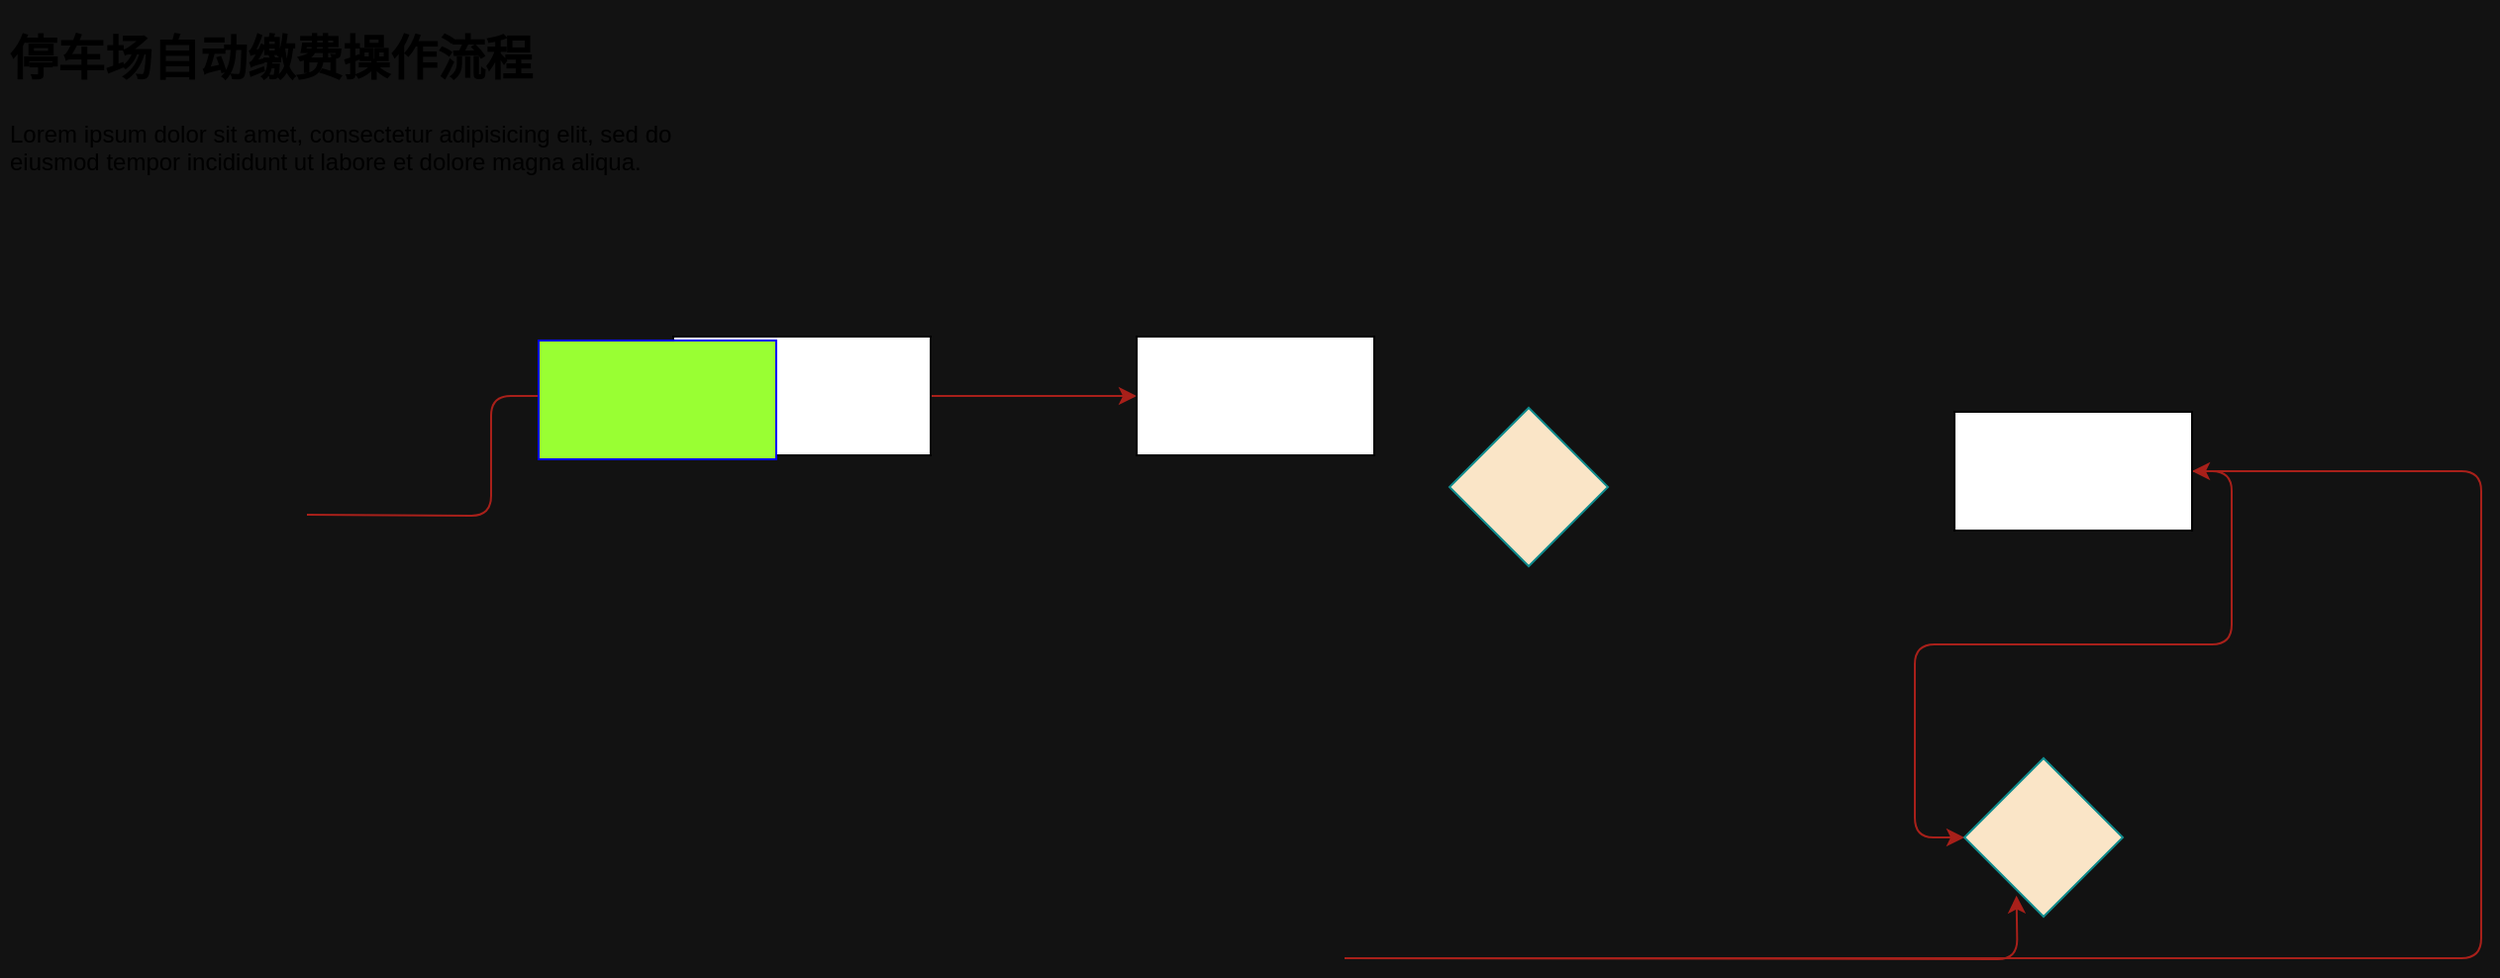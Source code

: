 <mxfile version="17.1.3" type="github">
  <diagram id="wYpinKa52u-30t0-_Edu" name="第 1 页">
    <mxGraphModel dx="1738" dy="862" grid="0" gridSize="10" guides="1" tooltips="1" connect="1" arrows="1" fold="1" page="0" pageScale="1" pageWidth="827" pageHeight="1169" background="#121212" math="0" shadow="0">
      <root>
        <mxCell id="0" />
        <mxCell id="1" parent="0" />
        <mxCell id="dGPY8gv9Xlfl3uozYMeL-1" value="&lt;h1&gt;停车场自动缴费操作流程&lt;/h1&gt;&lt;p&gt;Lorem ipsum dolor sit amet, consectetur adipisicing elit, sed do eiusmod tempor incididunt ut labore et dolore magna aliqua.&lt;/p&gt;" style="text;html=1;strokeColor=none;fillColor=none;spacing=5;spacingTop=-20;whiteSpace=wrap;overflow=hidden;rounded=0;" parent="1" vertex="1">
          <mxGeometry x="60" y="40" width="370" height="100" as="geometry" />
        </mxCell>
        <mxCell id="Mzm4e7VZVbuR5AQVCoLC-6" value="" style="edgeStyle=orthogonalEdgeStyle;curved=0;rounded=1;sketch=0;orthogonalLoop=1;jettySize=auto;html=1;fontColor=#143642;strokeColor=#A8201A;fillColor=#FAE5C7;entryX=0;entryY=0.5;entryDx=0;entryDy=0;" parent="1" target="dGPY8gv9Xlfl3uozYMeL-31" edge="1">
          <mxGeometry relative="1" as="geometry">
            <mxPoint x="350" y="230" as="targetPoint" />
            <mxPoint x="215" y="290" as="sourcePoint" />
          </mxGeometry>
        </mxCell>
        <mxCell id="Mzm4e7VZVbuR5AQVCoLC-15" value="" style="edgeStyle=orthogonalEdgeStyle;curved=0;rounded=1;sketch=0;orthogonalLoop=1;jettySize=auto;html=1;fontColor=#FFFFFF;strokeColor=#A8201A;fillColor=#FAE5C7;" parent="1" source="dGPY8gv9Xlfl3uozYMeL-31" target="Mzm4e7VZVbuR5AQVCoLC-14" edge="1">
          <mxGeometry relative="1" as="geometry" />
        </mxCell>
        <mxCell id="dGPY8gv9Xlfl3uozYMeL-31" value="" style="rounded=0;whiteSpace=wrap;html=1;flipV=0;align=center;flipH=1;treeFolding=1;treeMoving=1;" parent="1" vertex="1">
          <mxGeometry x="400" y="200" width="130" height="60" as="geometry" />
        </mxCell>
        <mxCell id="Mzm4e7VZVbuR5AQVCoLC-14" value="" style="whiteSpace=wrap;html=1;rounded=0;" parent="1" vertex="1">
          <mxGeometry x="634" y="200" width="120" height="60" as="geometry" />
        </mxCell>
        <mxCell id="Mzm4e7VZVbuR5AQVCoLC-25" style="edgeStyle=orthogonalEdgeStyle;curved=0;rounded=1;sketch=0;orthogonalLoop=1;jettySize=auto;html=1;entryX=0.329;entryY=0.867;entryDx=0;entryDy=0;entryPerimeter=0;fontColor=#FFFFFF;strokeColor=#A8201A;fillColor=#FAE5C7;" parent="1" edge="1">
          <mxGeometry relative="1" as="geometry">
            <mxPoint x="1078.32" y="482.36" as="targetPoint" />
            <mxPoint x="739" y="514" as="sourcePoint" />
          </mxGeometry>
        </mxCell>
        <mxCell id="Mzm4e7VZVbuR5AQVCoLC-26" style="edgeStyle=elbowEdgeStyle;rounded=1;sketch=0;orthogonalLoop=1;jettySize=auto;html=1;fontColor=#FFFFFF;strokeColor=#A8201A;fillColor=#FAE5C7;" parent="1" edge="1">
          <mxGeometry relative="1" as="geometry">
            <mxPoint x="1167" y="268" as="targetPoint" />
            <Array as="points">
              <mxPoint x="1313" y="663" />
            </Array>
            <mxPoint x="739" y="514" as="sourcePoint" />
          </mxGeometry>
        </mxCell>
        <mxCell id="Mzm4e7VZVbuR5AQVCoLC-20" value="" style="rhombus;whiteSpace=wrap;html=1;rounded=0;sketch=0;fontColor=#FFFFFF;strokeColor=#0F8B8D;fillColor=#FAE5C7;" parent="1" vertex="1">
          <mxGeometry x="792" y="236" width="80" height="80" as="geometry" />
        </mxCell>
        <mxCell id="dGPY8gv9Xlfl3uozYMeL-32" value="" style="rounded=0;whiteSpace=wrap;html=1;flipV=0;align=center;flipH=1;fillColor=#99FF33;strokeColor=#0000FF;" parent="1" vertex="1">
          <mxGeometry x="332" y="202" width="120" height="60" as="geometry" />
        </mxCell>
        <mxCell id="Mzm4e7VZVbuR5AQVCoLC-53" style="edgeStyle=orthogonalEdgeStyle;curved=0;rounded=1;sketch=0;orthogonalLoop=1;jettySize=auto;html=1;exitX=1;exitY=0.5;exitDx=0;exitDy=0;entryX=0;entryY=0.5;entryDx=0;entryDy=0;fontColor=#FFFFFF;strokeColor=#A8201A;fillColor=#FAE5C7;" parent="1" source="Mzm4e7VZVbuR5AQVCoLC-54" target="Mzm4e7VZVbuR5AQVCoLC-55" edge="1">
          <mxGeometry relative="1" as="geometry" />
        </mxCell>
        <mxCell id="Mzm4e7VZVbuR5AQVCoLC-54" value="" style="rounded=0;whiteSpace=wrap;html=1;flipV=0;align=center;flipH=1;" parent="1" vertex="1">
          <mxGeometry x="1047" y="238" width="120" height="60" as="geometry" />
        </mxCell>
        <mxCell id="Mzm4e7VZVbuR5AQVCoLC-55" value="" style="rhombus;whiteSpace=wrap;html=1;rounded=0;sketch=0;fontColor=#FFFFFF;strokeColor=#0F8B8D;fillColor=#FAE5C7;" parent="1" vertex="1">
          <mxGeometry x="1052" y="413" width="80" height="80" as="geometry" />
        </mxCell>
      </root>
    </mxGraphModel>
  </diagram>
</mxfile>

